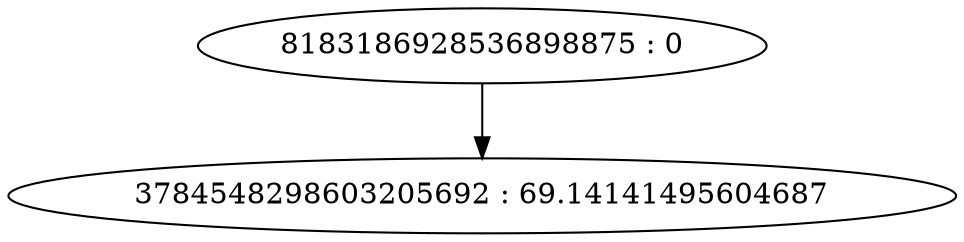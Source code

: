 digraph "debug_plots/tree_7.dot" {
	0 [label="8183186928536898875 : 0"]
	1 [label="3784548298603205692 : 69.14141495604687"]
	0 -> 1
}

